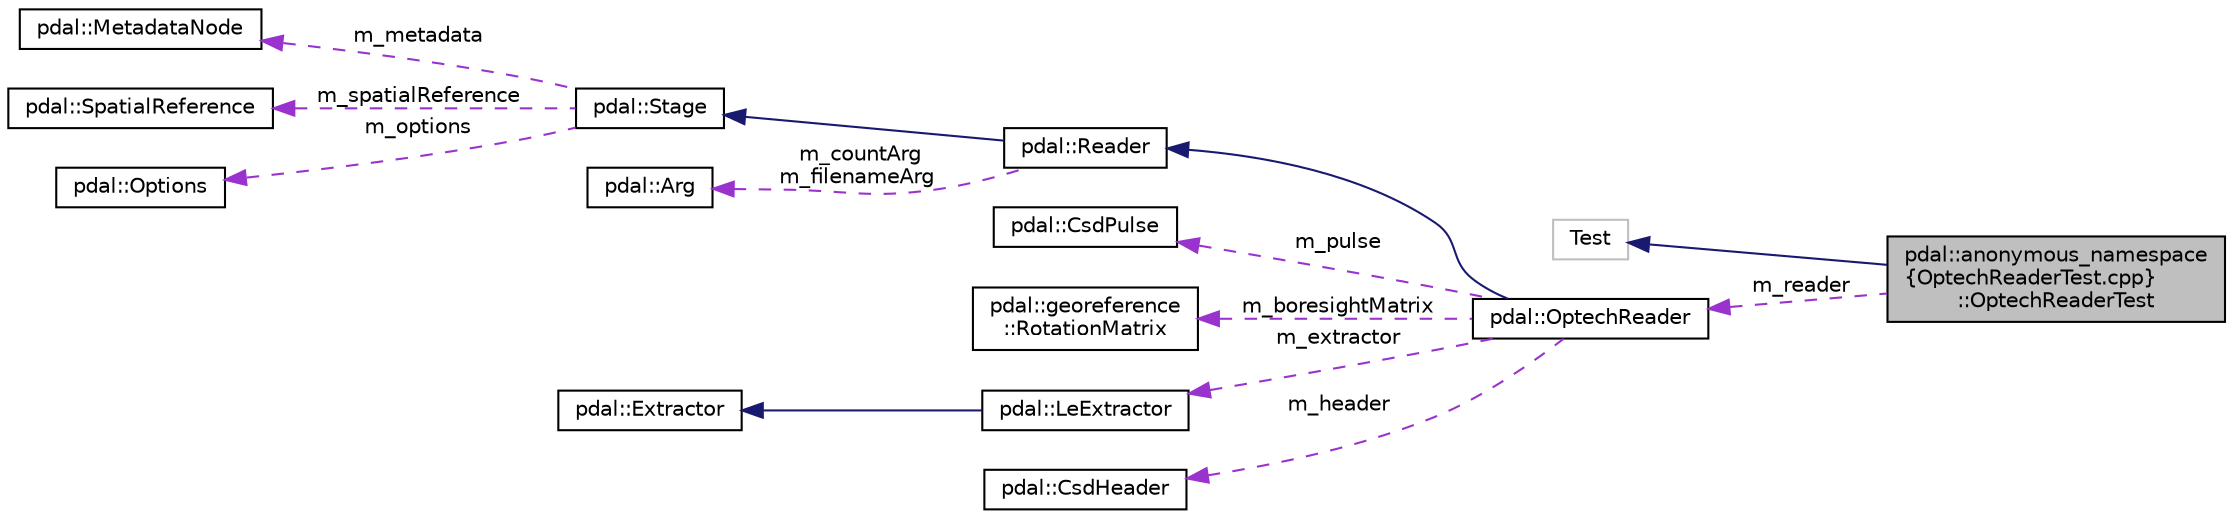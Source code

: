 digraph "pdal::anonymous_namespace{OptechReaderTest.cpp}::OptechReaderTest"
{
  edge [fontname="Helvetica",fontsize="10",labelfontname="Helvetica",labelfontsize="10"];
  node [fontname="Helvetica",fontsize="10",shape=record];
  rankdir="LR";
  Node1 [label="pdal::anonymous_namespace\l\{OptechReaderTest.cpp\}\l::OptechReaderTest",height=0.2,width=0.4,color="black", fillcolor="grey75", style="filled", fontcolor="black"];
  Node2 -> Node1 [dir="back",color="midnightblue",fontsize="10",style="solid",fontname="Helvetica"];
  Node2 [label="Test",height=0.2,width=0.4,color="grey75", fillcolor="white", style="filled"];
  Node3 -> Node1 [dir="back",color="darkorchid3",fontsize="10",style="dashed",label=" m_reader" ,fontname="Helvetica"];
  Node3 [label="pdal::OptechReader",height=0.2,width=0.4,color="black", fillcolor="white", style="filled",URL="$classpdal_1_1OptechReader.html"];
  Node4 -> Node3 [dir="back",color="midnightblue",fontsize="10",style="solid",fontname="Helvetica"];
  Node4 [label="pdal::Reader",height=0.2,width=0.4,color="black", fillcolor="white", style="filled",URL="$classpdal_1_1Reader.html"];
  Node5 -> Node4 [dir="back",color="midnightblue",fontsize="10",style="solid",fontname="Helvetica"];
  Node5 [label="pdal::Stage",height=0.2,width=0.4,color="black", fillcolor="white", style="filled",URL="$classpdal_1_1Stage.html"];
  Node6 -> Node5 [dir="back",color="darkorchid3",fontsize="10",style="dashed",label=" m_metadata" ,fontname="Helvetica"];
  Node6 [label="pdal::MetadataNode",height=0.2,width=0.4,color="black", fillcolor="white", style="filled",URL="$classpdal_1_1MetadataNode.html"];
  Node7 -> Node5 [dir="back",color="darkorchid3",fontsize="10",style="dashed",label=" m_spatialReference" ,fontname="Helvetica"];
  Node7 [label="pdal::SpatialReference",height=0.2,width=0.4,color="black", fillcolor="white", style="filled",URL="$classpdal_1_1SpatialReference.html"];
  Node8 -> Node5 [dir="back",color="darkorchid3",fontsize="10",style="dashed",label=" m_options" ,fontname="Helvetica"];
  Node8 [label="pdal::Options",height=0.2,width=0.4,color="black", fillcolor="white", style="filled",URL="$classpdal_1_1Options.html"];
  Node9 -> Node4 [dir="back",color="darkorchid3",fontsize="10",style="dashed",label=" m_countArg\nm_filenameArg" ,fontname="Helvetica"];
  Node9 [label="pdal::Arg",height=0.2,width=0.4,color="black", fillcolor="white", style="filled",URL="$classpdal_1_1Arg.html"];
  Node10 -> Node3 [dir="back",color="darkorchid3",fontsize="10",style="dashed",label=" m_pulse" ,fontname="Helvetica"];
  Node10 [label="pdal::CsdPulse",height=0.2,width=0.4,color="black", fillcolor="white", style="filled",URL="$namespacepdal.html#structpdal_1_1CsdPulse"];
  Node11 -> Node3 [dir="back",color="darkorchid3",fontsize="10",style="dashed",label=" m_boresightMatrix" ,fontname="Helvetica"];
  Node11 [label="pdal::georeference\l::RotationMatrix",height=0.2,width=0.4,color="black", fillcolor="white", style="filled",URL="$structpdal_1_1georeference_1_1RotationMatrix.html"];
  Node12 -> Node3 [dir="back",color="darkorchid3",fontsize="10",style="dashed",label=" m_extractor" ,fontname="Helvetica"];
  Node12 [label="pdal::LeExtractor",height=0.2,width=0.4,color="black", fillcolor="white", style="filled",URL="$classpdal_1_1LeExtractor.html"];
  Node13 -> Node12 [dir="back",color="midnightblue",fontsize="10",style="solid",fontname="Helvetica"];
  Node13 [label="pdal::Extractor",height=0.2,width=0.4,color="black", fillcolor="white", style="filled",URL="$classpdal_1_1Extractor.html"];
  Node14 -> Node3 [dir="back",color="darkorchid3",fontsize="10",style="dashed",label=" m_header" ,fontname="Helvetica"];
  Node14 [label="pdal::CsdHeader",height=0.2,width=0.4,color="black", fillcolor="white", style="filled",URL="$namespacepdal.html#structpdal_1_1CsdHeader"];
}
